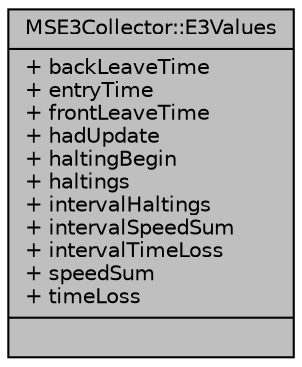 digraph "MSE3Collector::E3Values"
{
  edge [fontname="Helvetica",fontsize="10",labelfontname="Helvetica",labelfontsize="10"];
  node [fontname="Helvetica",fontsize="10",shape=record];
  Node1 [label="{MSE3Collector::E3Values\n|+ backLeaveTime\l+ entryTime\l+ frontLeaveTime\l+ hadUpdate\l+ haltingBegin\l+ haltings\l+ intervalHaltings\l+ intervalSpeedSum\l+ intervalTimeLoss\l+ speedSum\l+ timeLoss\l|}",height=0.2,width=0.4,color="black", fillcolor="grey75", style="filled", fontcolor="black"];
}
